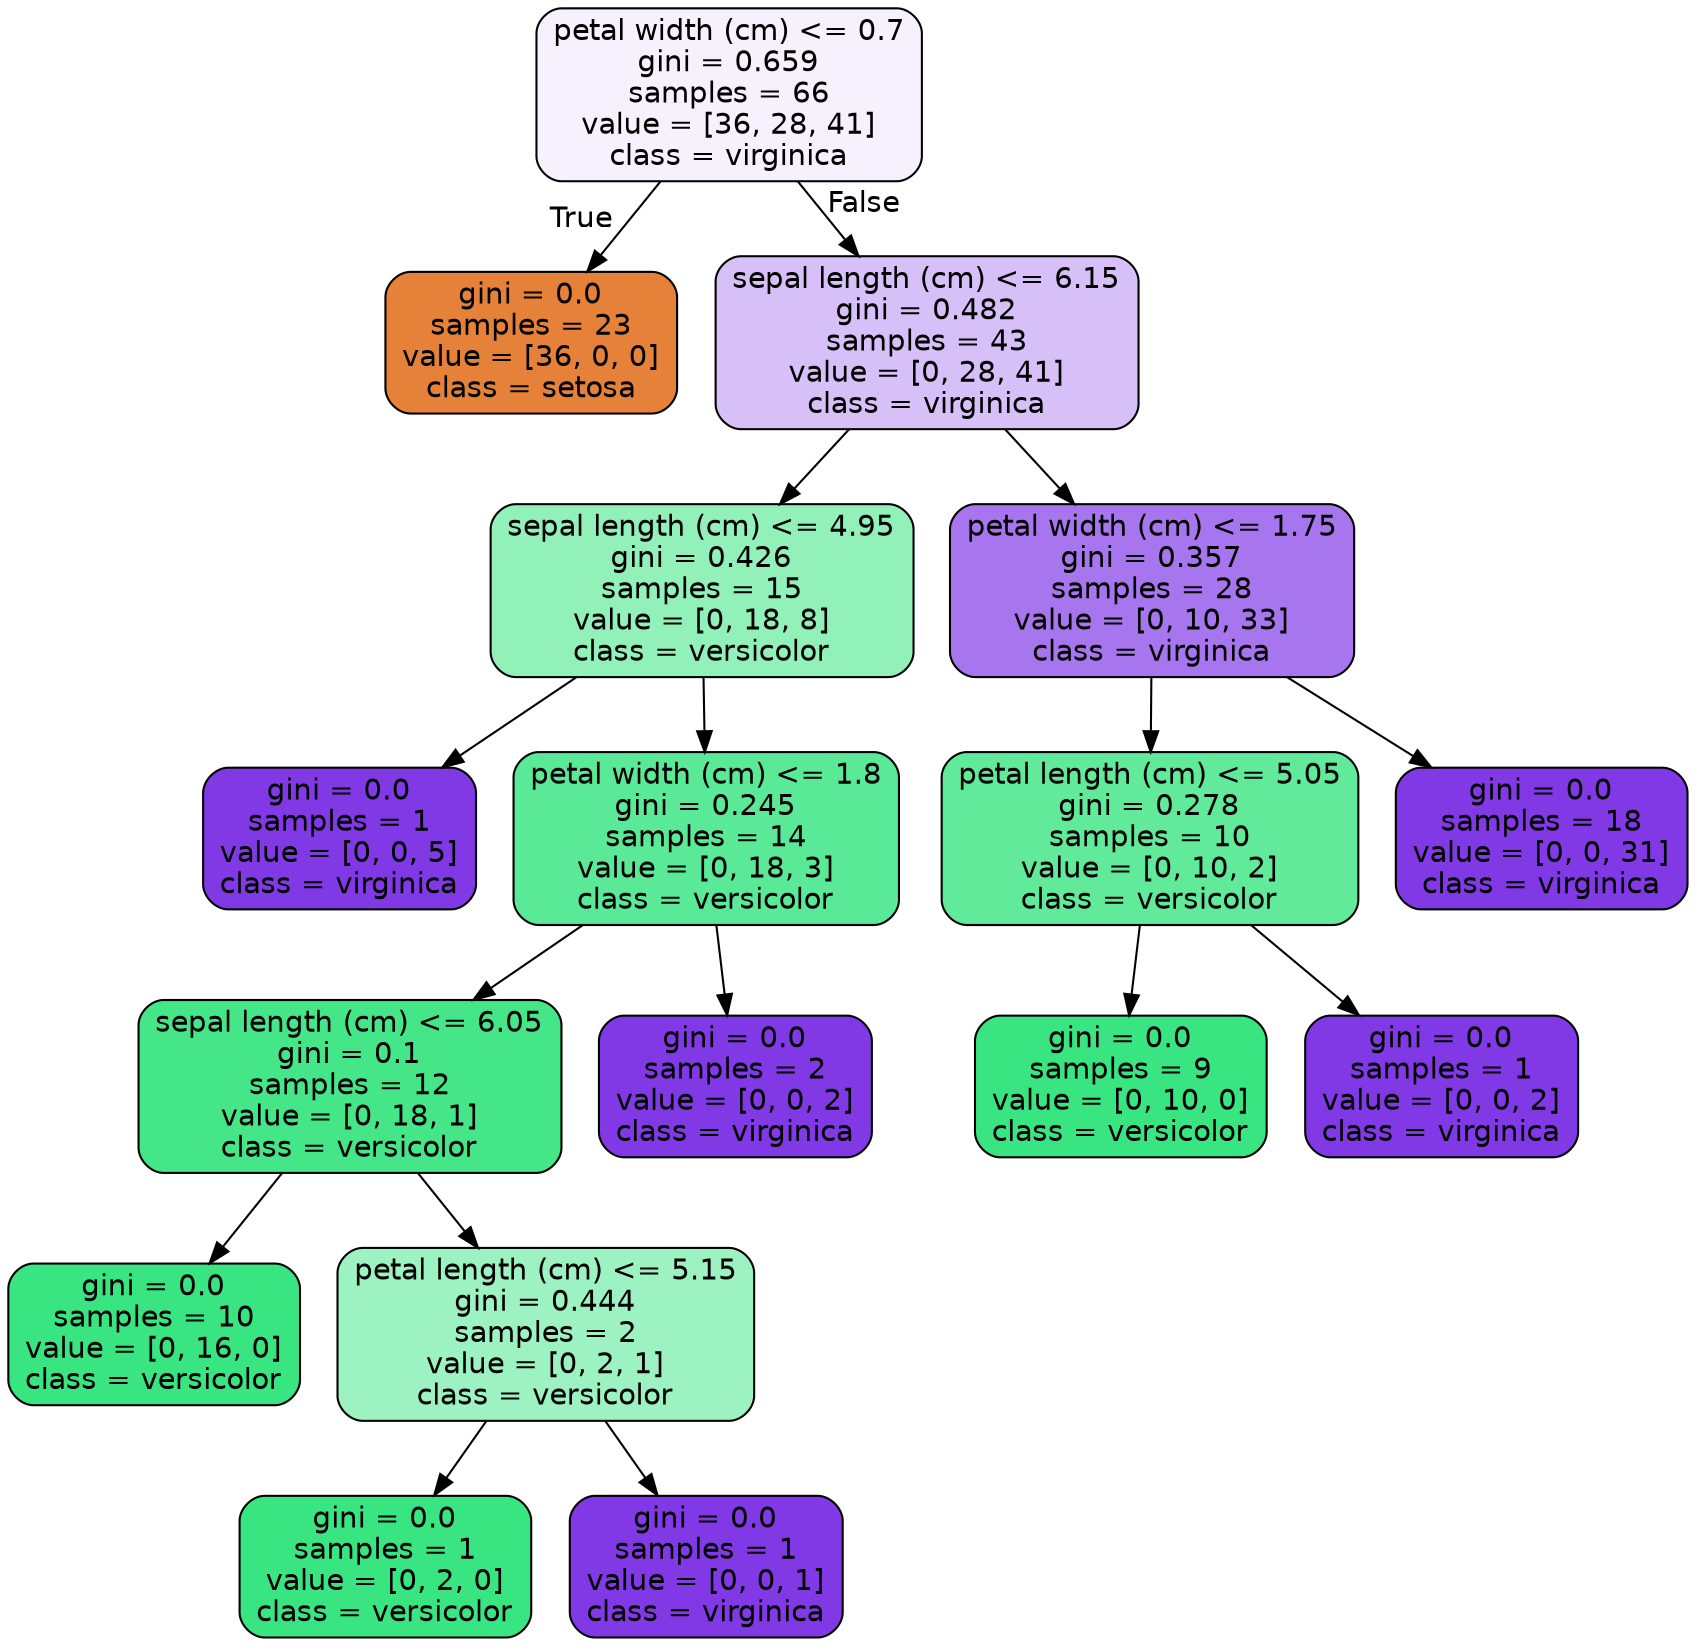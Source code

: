 digraph Tree {
node [shape=box, style="filled, rounded", color="black", fontname=helvetica] ;
edge [fontname=helvetica] ;
0 [label="petal width (cm) <= 0.7\ngini = 0.659\nsamples = 66\nvalue = [36, 28, 41]\nclass = virginica", fillcolor="#f6f1fd"] ;
1 [label="gini = 0.0\nsamples = 23\nvalue = [36, 0, 0]\nclass = setosa", fillcolor="#e58139"] ;
0 -> 1 [labeldistance=2.5, labelangle=45, headlabel="True"] ;
2 [label="sepal length (cm) <= 6.15\ngini = 0.482\nsamples = 43\nvalue = [0, 28, 41]\nclass = virginica", fillcolor="#d7c0f7"] ;
0 -> 2 [labeldistance=2.5, labelangle=-45, headlabel="False"] ;
3 [label="sepal length (cm) <= 4.95\ngini = 0.426\nsamples = 15\nvalue = [0, 18, 8]\nclass = versicolor", fillcolor="#91f1b9"] ;
2 -> 3 ;
4 [label="gini = 0.0\nsamples = 1\nvalue = [0, 0, 5]\nclass = virginica", fillcolor="#8139e5"] ;
3 -> 4 ;
5 [label="petal width (cm) <= 1.8\ngini = 0.245\nsamples = 14\nvalue = [0, 18, 3]\nclass = versicolor", fillcolor="#5ae996"] ;
3 -> 5 ;
6 [label="sepal length (cm) <= 6.05\ngini = 0.1\nsamples = 12\nvalue = [0, 18, 1]\nclass = versicolor", fillcolor="#44e688"] ;
5 -> 6 ;
7 [label="gini = 0.0\nsamples = 10\nvalue = [0, 16, 0]\nclass = versicolor", fillcolor="#39e581"] ;
6 -> 7 ;
8 [label="petal length (cm) <= 5.15\ngini = 0.444\nsamples = 2\nvalue = [0, 2, 1]\nclass = versicolor", fillcolor="#9cf2c0"] ;
6 -> 8 ;
9 [label="gini = 0.0\nsamples = 1\nvalue = [0, 2, 0]\nclass = versicolor", fillcolor="#39e581"] ;
8 -> 9 ;
10 [label="gini = 0.0\nsamples = 1\nvalue = [0, 0, 1]\nclass = virginica", fillcolor="#8139e5"] ;
8 -> 10 ;
11 [label="gini = 0.0\nsamples = 2\nvalue = [0, 0, 2]\nclass = virginica", fillcolor="#8139e5"] ;
5 -> 11 ;
12 [label="petal width (cm) <= 1.75\ngini = 0.357\nsamples = 28\nvalue = [0, 10, 33]\nclass = virginica", fillcolor="#a775ed"] ;
2 -> 12 ;
13 [label="petal length (cm) <= 5.05\ngini = 0.278\nsamples = 10\nvalue = [0, 10, 2]\nclass = versicolor", fillcolor="#61ea9a"] ;
12 -> 13 ;
14 [label="gini = 0.0\nsamples = 9\nvalue = [0, 10, 0]\nclass = versicolor", fillcolor="#39e581"] ;
13 -> 14 ;
15 [label="gini = 0.0\nsamples = 1\nvalue = [0, 0, 2]\nclass = virginica", fillcolor="#8139e5"] ;
13 -> 15 ;
16 [label="gini = 0.0\nsamples = 18\nvalue = [0, 0, 31]\nclass = virginica", fillcolor="#8139e5"] ;
12 -> 16 ;
}